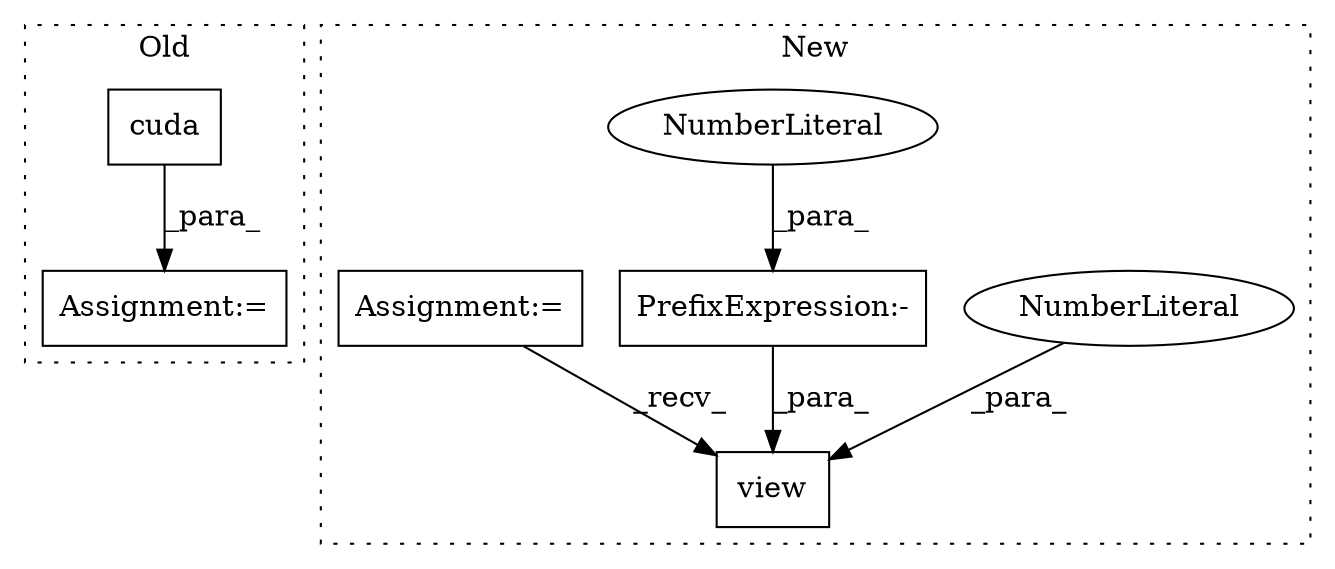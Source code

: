 digraph G {
subgraph cluster0 {
1 [label="cuda" a="32" s="1322" l="6" shape="box"];
7 [label="Assignment:=" a="7" s="1315" l="1" shape="box"];
label = "Old";
style="dotted";
}
subgraph cluster1 {
2 [label="view" a="32" s="964,979" l="5,1" shape="box"];
3 [label="NumberLiteral" a="34" s="972" l="1" shape="ellipse"];
4 [label="PrefixExpression:-" a="38" s="969" l="1" shape="box"];
5 [label="NumberLiteral" a="34" s="970" l="1" shape="ellipse"];
6 [label="Assignment:=" a="7" s="801" l="1" shape="box"];
label = "New";
style="dotted";
}
1 -> 7 [label="_para_"];
3 -> 2 [label="_para_"];
4 -> 2 [label="_para_"];
5 -> 4 [label="_para_"];
6 -> 2 [label="_recv_"];
}
